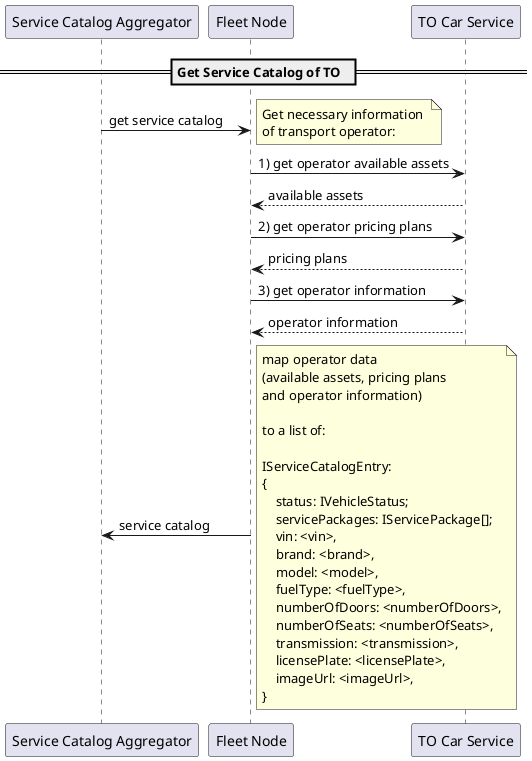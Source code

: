 @startuml Get Service Catalog Flow
 
participant "Service Catalog Aggregator" as SCA 
participant "Fleet Node" as FLN
participant "TO Car Service" as TOC



== Get Service Catalog of TO  == 


SCA -> FLN: get service catalog
note right
Get necessary information 
of transport operator:
end note

FLN -> TOC: 1) get operator available assets
TOC --> FLN: available assets

FLN -> TOC: 2) get operator pricing plans
TOC --> FLN: pricing plans

FLN -> TOC: 3) get operator information
TOC --> FLN: operator information

FLN -> SCA: service catalog
note right
map operator data 
(available assets, pricing plans 
and operator information)

to a list of:

IServiceCatalogEntry:
{
    status: IVehicleStatus;
    servicePackages: IServicePackage[];
    vin: <vin>,
    brand: <brand>,
    model: <model>,
    fuelType: <fuelType>,
    numberOfDoors: <numberOfDoors>,
    numberOfSeats: <numberOfSeats>,
    transmission: <transmission>,
    licensePlate: <licensePlate>,
    imageUrl: <imageUrl>,
}
end note
@enduml
